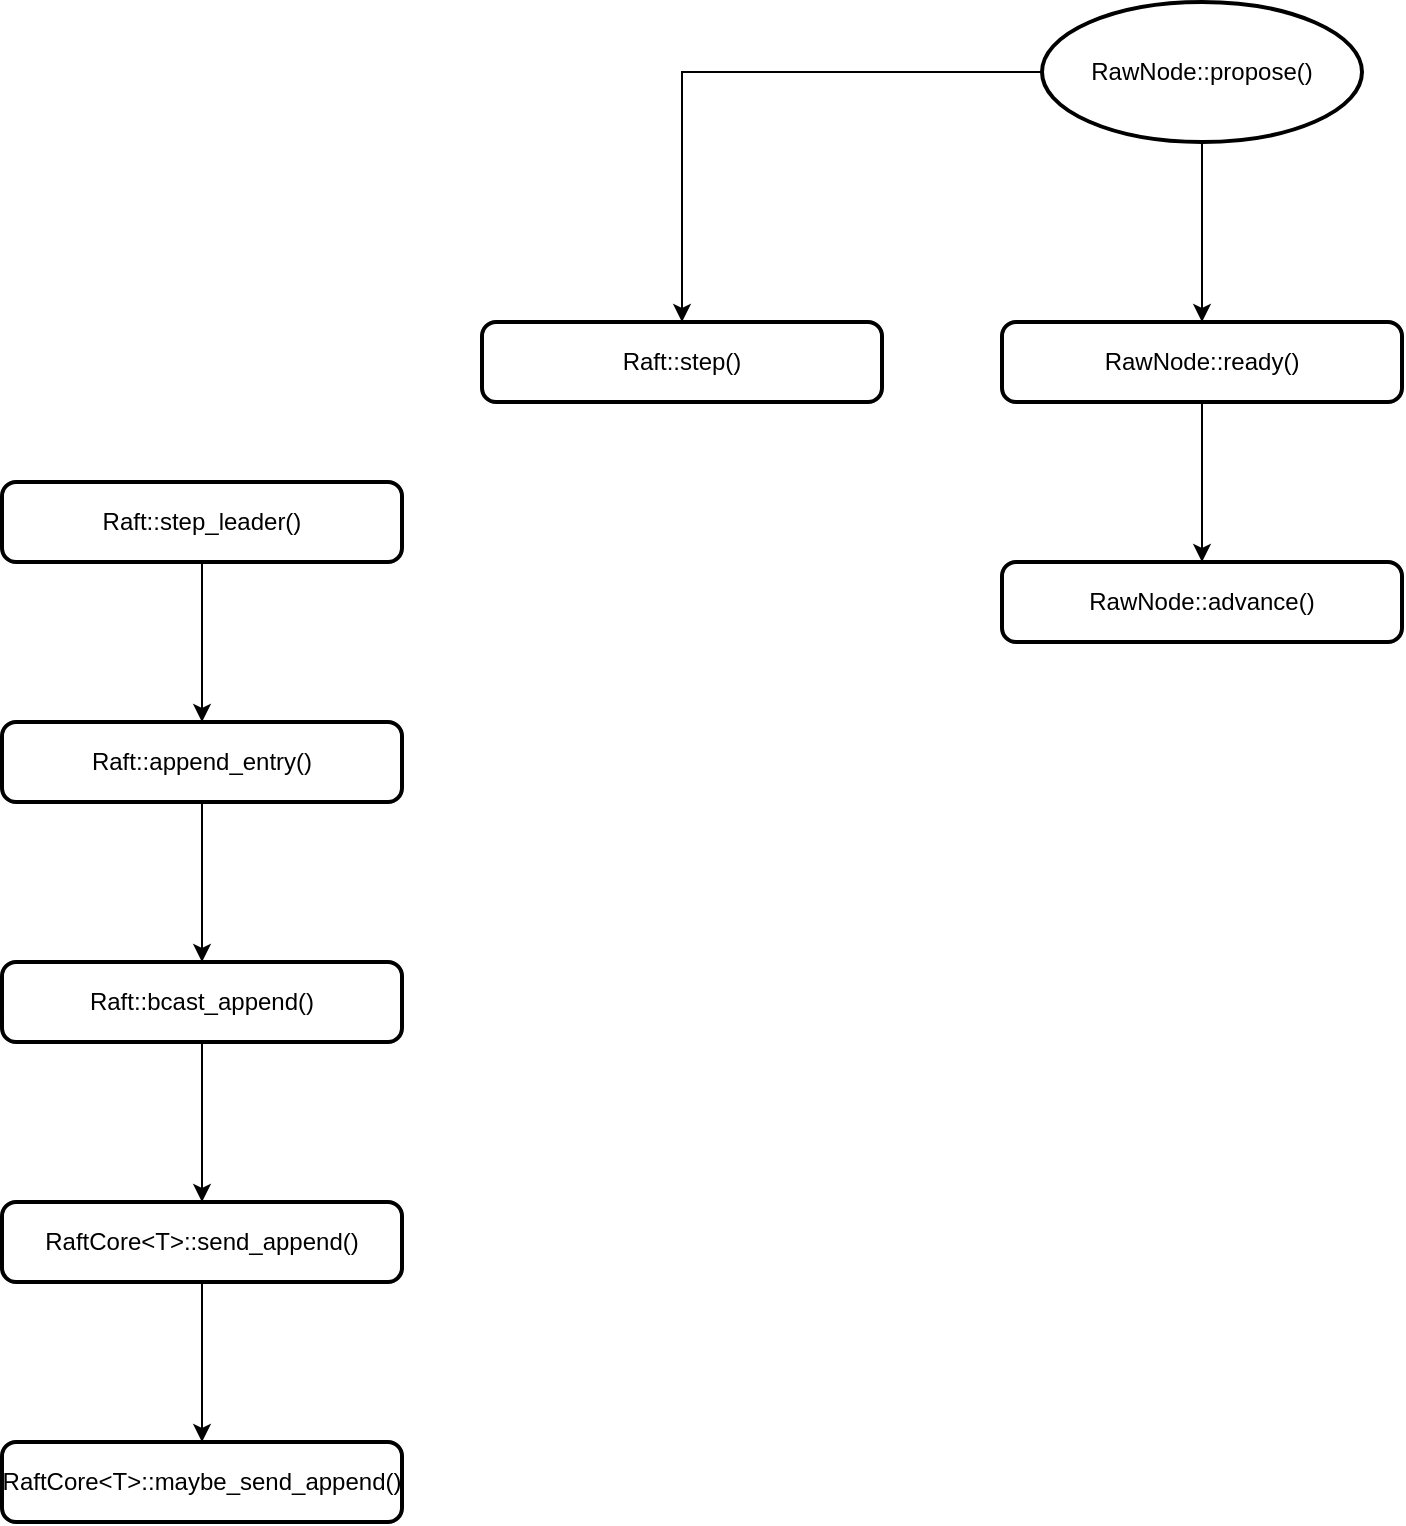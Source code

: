 <mxfile version="20.0.1" type="github">
  <diagram id="PCZhQOVqufC58FIMojGH" name="Page-1">
    <mxGraphModel dx="2236" dy="712" grid="1" gridSize="10" guides="1" tooltips="1" connect="1" arrows="1" fold="1" page="1" pageScale="1" pageWidth="850" pageHeight="1100" math="0" shadow="0">
      <root>
        <mxCell id="0" />
        <mxCell id="1" parent="0" />
        <mxCell id="nz5M-2Ytjg6uS1JDFhDr-3" style="edgeStyle=orthogonalEdgeStyle;rounded=0;orthogonalLoop=1;jettySize=auto;html=1;entryX=0.5;entryY=0;entryDx=0;entryDy=0;" edge="1" parent="1" source="nz5M-2Ytjg6uS1JDFhDr-1" target="nz5M-2Ytjg6uS1JDFhDr-2">
          <mxGeometry relative="1" as="geometry" />
        </mxCell>
        <mxCell id="nz5M-2Ytjg6uS1JDFhDr-7" style="edgeStyle=orthogonalEdgeStyle;rounded=0;orthogonalLoop=1;jettySize=auto;html=1;entryX=0.5;entryY=0;entryDx=0;entryDy=0;" edge="1" parent="1" source="nz5M-2Ytjg6uS1JDFhDr-1" target="nz5M-2Ytjg6uS1JDFhDr-6">
          <mxGeometry relative="1" as="geometry" />
        </mxCell>
        <mxCell id="nz5M-2Ytjg6uS1JDFhDr-1" value="RawNode::propose()" style="strokeWidth=2;html=1;shape=mxgraph.flowchart.start_1;whiteSpace=wrap;" vertex="1" parent="1">
          <mxGeometry x="320" y="80" width="160" height="70" as="geometry" />
        </mxCell>
        <mxCell id="nz5M-2Ytjg6uS1JDFhDr-5" value="" style="edgeStyle=orthogonalEdgeStyle;rounded=0;orthogonalLoop=1;jettySize=auto;html=1;" edge="1" parent="1" source="nz5M-2Ytjg6uS1JDFhDr-2" target="nz5M-2Ytjg6uS1JDFhDr-4">
          <mxGeometry relative="1" as="geometry" />
        </mxCell>
        <mxCell id="nz5M-2Ytjg6uS1JDFhDr-2" value="RawNode::ready()" style="rounded=1;whiteSpace=wrap;html=1;absoluteArcSize=1;arcSize=14;strokeWidth=2;" vertex="1" parent="1">
          <mxGeometry x="300" y="240" width="200" height="40" as="geometry" />
        </mxCell>
        <mxCell id="nz5M-2Ytjg6uS1JDFhDr-4" value="RawNode::advance()" style="rounded=1;whiteSpace=wrap;html=1;absoluteArcSize=1;arcSize=14;strokeWidth=2;" vertex="1" parent="1">
          <mxGeometry x="300" y="360" width="200" height="40" as="geometry" />
        </mxCell>
        <mxCell id="nz5M-2Ytjg6uS1JDFhDr-6" value="Raft::step()" style="rounded=1;whiteSpace=wrap;html=1;absoluteArcSize=1;arcSize=14;strokeWidth=2;" vertex="1" parent="1">
          <mxGeometry x="40" y="240" width="200" height="40" as="geometry" />
        </mxCell>
        <mxCell id="nz5M-2Ytjg6uS1JDFhDr-11" style="edgeStyle=orthogonalEdgeStyle;rounded=0;orthogonalLoop=1;jettySize=auto;html=1;entryX=0.5;entryY=0;entryDx=0;entryDy=0;" edge="1" parent="1" source="nz5M-2Ytjg6uS1JDFhDr-8" target="nz5M-2Ytjg6uS1JDFhDr-10">
          <mxGeometry relative="1" as="geometry" />
        </mxCell>
        <mxCell id="nz5M-2Ytjg6uS1JDFhDr-8" value="Raft::step_leader()" style="rounded=1;whiteSpace=wrap;html=1;absoluteArcSize=1;arcSize=14;strokeWidth=2;" vertex="1" parent="1">
          <mxGeometry x="-200" y="320" width="200" height="40" as="geometry" />
        </mxCell>
        <mxCell id="nz5M-2Ytjg6uS1JDFhDr-13" style="edgeStyle=orthogonalEdgeStyle;rounded=0;orthogonalLoop=1;jettySize=auto;html=1;entryX=0.5;entryY=0;entryDx=0;entryDy=0;" edge="1" parent="1" source="nz5M-2Ytjg6uS1JDFhDr-10" target="nz5M-2Ytjg6uS1JDFhDr-12">
          <mxGeometry relative="1" as="geometry" />
        </mxCell>
        <mxCell id="nz5M-2Ytjg6uS1JDFhDr-10" value="Raft::append_entry()" style="rounded=1;whiteSpace=wrap;html=1;absoluteArcSize=1;arcSize=14;strokeWidth=2;" vertex="1" parent="1">
          <mxGeometry x="-200" y="440" width="200" height="40" as="geometry" />
        </mxCell>
        <mxCell id="nz5M-2Ytjg6uS1JDFhDr-15" style="edgeStyle=orthogonalEdgeStyle;rounded=0;orthogonalLoop=1;jettySize=auto;html=1;" edge="1" parent="1" source="nz5M-2Ytjg6uS1JDFhDr-12" target="nz5M-2Ytjg6uS1JDFhDr-14">
          <mxGeometry relative="1" as="geometry" />
        </mxCell>
        <mxCell id="nz5M-2Ytjg6uS1JDFhDr-12" value="Raft::bcast_append()" style="rounded=1;whiteSpace=wrap;html=1;absoluteArcSize=1;arcSize=14;strokeWidth=2;" vertex="1" parent="1">
          <mxGeometry x="-200" y="560" width="200" height="40" as="geometry" />
        </mxCell>
        <mxCell id="nz5M-2Ytjg6uS1JDFhDr-17" style="edgeStyle=orthogonalEdgeStyle;rounded=0;orthogonalLoop=1;jettySize=auto;html=1;entryX=0.5;entryY=0;entryDx=0;entryDy=0;" edge="1" parent="1" source="nz5M-2Ytjg6uS1JDFhDr-14" target="nz5M-2Ytjg6uS1JDFhDr-16">
          <mxGeometry relative="1" as="geometry" />
        </mxCell>
        <mxCell id="nz5M-2Ytjg6uS1JDFhDr-14" value="RaftCore&amp;lt;T&amp;gt;::send_append()" style="rounded=1;whiteSpace=wrap;html=1;absoluteArcSize=1;arcSize=14;strokeWidth=2;" vertex="1" parent="1">
          <mxGeometry x="-200" y="680" width="200" height="40" as="geometry" />
        </mxCell>
        <mxCell id="nz5M-2Ytjg6uS1JDFhDr-16" value="RaftCore&amp;lt;T&amp;gt;::maybe_send_append()" style="rounded=1;whiteSpace=wrap;html=1;absoluteArcSize=1;arcSize=14;strokeWidth=2;" vertex="1" parent="1">
          <mxGeometry x="-200" y="800" width="200" height="40" as="geometry" />
        </mxCell>
      </root>
    </mxGraphModel>
  </diagram>
</mxfile>
